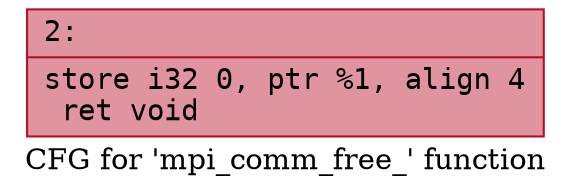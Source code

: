 digraph "CFG for 'mpi_comm_free_' function" {
	label="CFG for 'mpi_comm_free_' function";

	Node0x5560a31bf000 [shape=record,color="#b70d28ff", style=filled, fillcolor="#b70d2870" fontname="Courier",label="{2:\l|  store i32 0, ptr %1, align 4\l  ret void\l}"];
}
